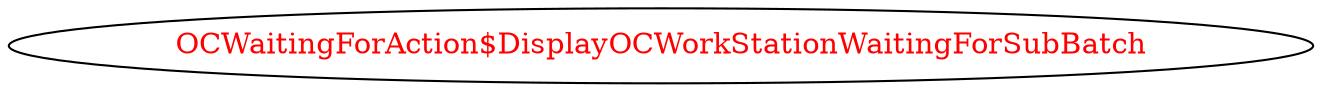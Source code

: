 digraph dependencyGraph {
 concentrate=true;
 ranksep="2.0";
 rankdir="LR"; 
 splines="ortho";
"OCWaitingForAction$DisplayOCWorkStationWaitingForSubBatch" [fontcolor="red"];
}